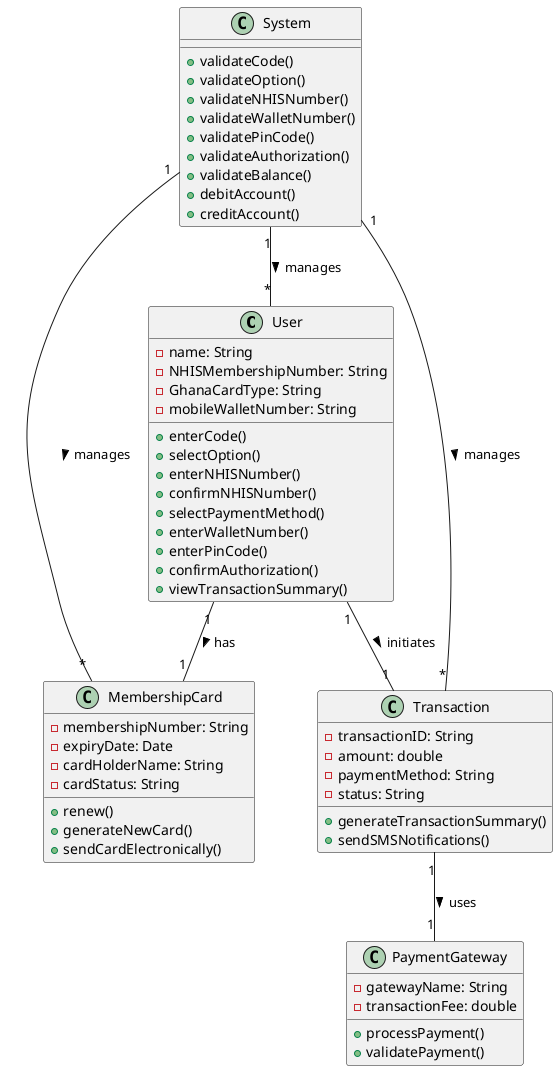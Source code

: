 @startuml
class User {
  - name: String
  - NHISMembershipNumber: String
  - GhanaCardType: String
  - mobileWalletNumber: String
  + enterCode()
  + selectOption()
  + enterNHISNumber()
  + confirmNHISNumber()
  + selectPaymentMethod()
  + enterWalletNumber()
  + enterPinCode()
  + confirmAuthorization()
  + viewTransactionSummary()
}

class MembershipCard {
  - membershipNumber: String
  - expiryDate: Date
  - cardHolderName: String
  - cardStatus: String
  + renew()
  + generateNewCard()
  + sendCardElectronically()
}

class PaymentGateway {
  - gatewayName: String
  - transactionFee: double
  + processPayment()
  + validatePayment()
}

class Transaction {
  - transactionID: String
  - amount: double
  - paymentMethod: String
  - status: String
  + generateTransactionSummary()
  + sendSMSNotifications()
}

class System {
  + validateCode()
  + validateOption()
  + validateNHISNumber()
  + validateWalletNumber()
  + validatePinCode()
  + validateAuthorization()
  + validateBalance()
  + debitAccount()
  + creditAccount()
}

User "1" -- "1" MembershipCard : has >
User "1" -- "1" Transaction : initiates >
Transaction "1" -- "1" PaymentGateway : uses >
System "1" -- "*" User : manages >
System "1" -- "*" MembershipCard : manages >
System "1" -- "*" Transaction : manages >
@enduml
